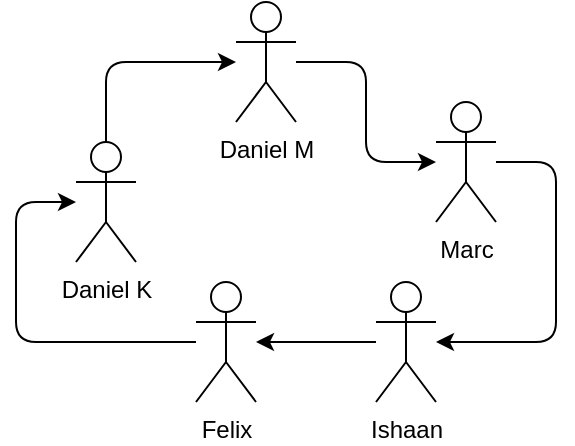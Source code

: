 <mxfile version="15.4.0" type="device"><diagram id="NkBCi3UCRFnPcOb5vX3j" name="Page-1"><mxGraphModel dx="441" dy="272" grid="1" gridSize="10" guides="1" tooltips="1" connect="1" arrows="1" fold="1" page="1" pageScale="1" pageWidth="827" pageHeight="1169" math="0" shadow="0"><root><mxCell id="0"/><mxCell id="1" parent="0"/><mxCell id="_qj5q--m6JiW5L7vc6ra-27" value="" style="group" vertex="1" connectable="0" parent="1"><mxGeometry x="10" y="10" width="270" height="200" as="geometry"/></mxCell><mxCell id="_qj5q--m6JiW5L7vc6ra-1" value="Daniel M" style="shape=umlActor;verticalLabelPosition=bottom;verticalAlign=top;html=1;" vertex="1" parent="_qj5q--m6JiW5L7vc6ra-27"><mxGeometry x="110" width="30" height="60" as="geometry"/></mxCell><mxCell id="_qj5q--m6JiW5L7vc6ra-2" value="Marc" style="shape=umlActor;verticalLabelPosition=bottom;verticalAlign=top;html=1;" vertex="1" parent="_qj5q--m6JiW5L7vc6ra-27"><mxGeometry x="210" y="50" width="30" height="60" as="geometry"/></mxCell><mxCell id="_qj5q--m6JiW5L7vc6ra-21" style="edgeStyle=orthogonalEdgeStyle;rounded=1;sketch=0;orthogonalLoop=1;jettySize=auto;html=1;" edge="1" parent="_qj5q--m6JiW5L7vc6ra-27" source="_qj5q--m6JiW5L7vc6ra-1" target="_qj5q--m6JiW5L7vc6ra-2"><mxGeometry relative="1" as="geometry"/></mxCell><mxCell id="_qj5q--m6JiW5L7vc6ra-25" style="edgeStyle=orthogonalEdgeStyle;rounded=1;sketch=0;orthogonalLoop=1;jettySize=auto;html=1;" edge="1" parent="_qj5q--m6JiW5L7vc6ra-27" source="_qj5q--m6JiW5L7vc6ra-5" target="_qj5q--m6JiW5L7vc6ra-1"><mxGeometry relative="1" as="geometry"><Array as="points"><mxPoint x="45" y="30"/></Array></mxGeometry></mxCell><mxCell id="_qj5q--m6JiW5L7vc6ra-5" value="Daniel K" style="shape=umlActor;verticalLabelPosition=bottom;verticalAlign=top;html=1;" vertex="1" parent="_qj5q--m6JiW5L7vc6ra-27"><mxGeometry x="30" y="70" width="30" height="60" as="geometry"/></mxCell><mxCell id="_qj5q--m6JiW5L7vc6ra-6" value="Ishaan" style="shape=umlActor;verticalLabelPosition=bottom;verticalAlign=top;html=1;" vertex="1" parent="_qj5q--m6JiW5L7vc6ra-27"><mxGeometry x="180" y="140" width="30" height="60" as="geometry"/></mxCell><mxCell id="_qj5q--m6JiW5L7vc6ra-26" style="edgeStyle=orthogonalEdgeStyle;sketch=0;orthogonalLoop=1;jettySize=auto;html=1;rounded=1;" edge="1" parent="_qj5q--m6JiW5L7vc6ra-27" source="_qj5q--m6JiW5L7vc6ra-2" target="_qj5q--m6JiW5L7vc6ra-6"><mxGeometry relative="1" as="geometry"><Array as="points"><mxPoint x="270" y="80"/><mxPoint x="270" y="170"/></Array></mxGeometry></mxCell><mxCell id="_qj5q--m6JiW5L7vc6ra-24" style="edgeStyle=orthogonalEdgeStyle;rounded=1;sketch=0;orthogonalLoop=1;jettySize=auto;html=1;" edge="1" parent="_qj5q--m6JiW5L7vc6ra-27" source="_qj5q--m6JiW5L7vc6ra-7" target="_qj5q--m6JiW5L7vc6ra-5"><mxGeometry relative="1" as="geometry"><Array as="points"><mxPoint y="170"/><mxPoint y="100"/></Array></mxGeometry></mxCell><mxCell id="_qj5q--m6JiW5L7vc6ra-7" value="Felix" style="shape=umlActor;verticalLabelPosition=bottom;verticalAlign=top;html=1;" vertex="1" parent="_qj5q--m6JiW5L7vc6ra-27"><mxGeometry x="90" y="140" width="30" height="60" as="geometry"/></mxCell><mxCell id="_qj5q--m6JiW5L7vc6ra-23" style="edgeStyle=orthogonalEdgeStyle;rounded=0;sketch=0;orthogonalLoop=1;jettySize=auto;html=1;" edge="1" parent="_qj5q--m6JiW5L7vc6ra-27" source="_qj5q--m6JiW5L7vc6ra-6" target="_qj5q--m6JiW5L7vc6ra-7"><mxGeometry relative="1" as="geometry"/></mxCell></root></mxGraphModel></diagram></mxfile>